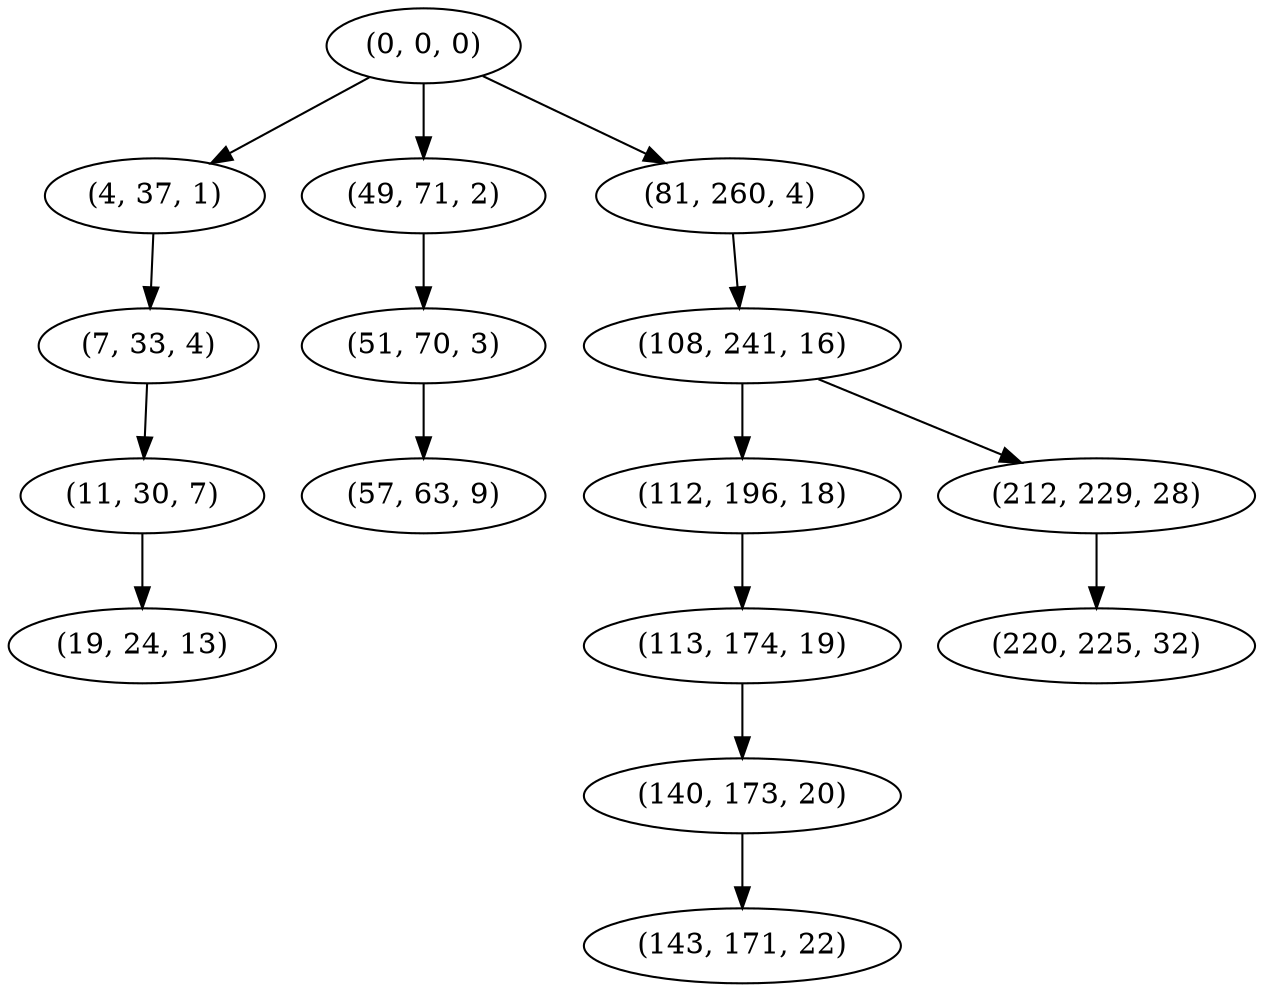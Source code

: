 digraph tree {
    "(0, 0, 0)";
    "(4, 37, 1)";
    "(7, 33, 4)";
    "(11, 30, 7)";
    "(19, 24, 13)";
    "(49, 71, 2)";
    "(51, 70, 3)";
    "(57, 63, 9)";
    "(81, 260, 4)";
    "(108, 241, 16)";
    "(112, 196, 18)";
    "(113, 174, 19)";
    "(140, 173, 20)";
    "(143, 171, 22)";
    "(212, 229, 28)";
    "(220, 225, 32)";
    "(0, 0, 0)" -> "(4, 37, 1)";
    "(0, 0, 0)" -> "(49, 71, 2)";
    "(0, 0, 0)" -> "(81, 260, 4)";
    "(4, 37, 1)" -> "(7, 33, 4)";
    "(7, 33, 4)" -> "(11, 30, 7)";
    "(11, 30, 7)" -> "(19, 24, 13)";
    "(49, 71, 2)" -> "(51, 70, 3)";
    "(51, 70, 3)" -> "(57, 63, 9)";
    "(81, 260, 4)" -> "(108, 241, 16)";
    "(108, 241, 16)" -> "(112, 196, 18)";
    "(108, 241, 16)" -> "(212, 229, 28)";
    "(112, 196, 18)" -> "(113, 174, 19)";
    "(113, 174, 19)" -> "(140, 173, 20)";
    "(140, 173, 20)" -> "(143, 171, 22)";
    "(212, 229, 28)" -> "(220, 225, 32)";
}
